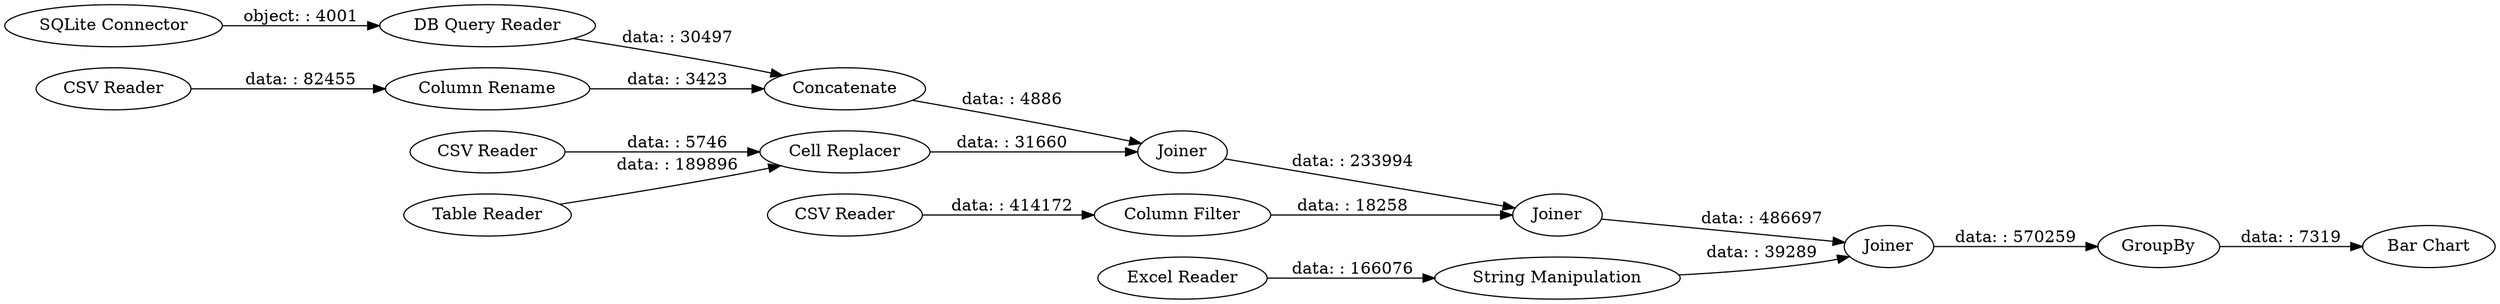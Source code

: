 digraph {
	"-2625824123953252294_8" [label="SQLite Connector"]
	"-2625824123953252294_4" [label="DB Query Reader"]
	"-2625824123953252294_19" [label=Joiner]
	"-2625824123953252294_6" [label=Joiner]
	"-2625824123953252294_13" [label="Cell Replacer"]
	"-2625824123953252294_21" [label="String Manipulation"]
	"-2625824123953252294_3" [label=Concatenate]
	"-2625824123953252294_11" [label="Table Reader"]
	"-2625824123953252294_17" [label="CSV Reader"]
	"-2625824123953252294_18" [label="Excel Reader"]
	"-2625824123953252294_23" [label="Bar Chart"]
	"-2625824123953252294_15" [label="Column Filter"]
	"-2625824123953252294_7" [label="CSV Reader"]
	"-2625824123953252294_22" [label=GroupBy]
	"-2625824123953252294_20" [label=Joiner]
	"-2625824123953252294_2" [label="Column Rename"]
	"-2625824123953252294_12" [label="CSV Reader"]
	"-2625824123953252294_17" -> "-2625824123953252294_15" [label="data: : 414172"]
	"-2625824123953252294_18" -> "-2625824123953252294_21" [label="data: : 166076"]
	"-2625824123953252294_20" -> "-2625824123953252294_22" [label="data: : 570259"]
	"-2625824123953252294_11" -> "-2625824123953252294_13" [label="data: : 189896"]
	"-2625824123953252294_22" -> "-2625824123953252294_23" [label="data: : 7319"]
	"-2625824123953252294_19" -> "-2625824123953252294_20" [label="data: : 486697"]
	"-2625824123953252294_3" -> "-2625824123953252294_6" [label="data: : 4886"]
	"-2625824123953252294_6" -> "-2625824123953252294_19" [label="data: : 233994"]
	"-2625824123953252294_8" -> "-2625824123953252294_4" [label="object: : 4001"]
	"-2625824123953252294_13" -> "-2625824123953252294_6" [label="data: : 31660"]
	"-2625824123953252294_15" -> "-2625824123953252294_19" [label="data: : 18258"]
	"-2625824123953252294_2" -> "-2625824123953252294_3" [label="data: : 3423"]
	"-2625824123953252294_4" -> "-2625824123953252294_3" [label="data: : 30497"]
	"-2625824123953252294_21" -> "-2625824123953252294_20" [label="data: : 39289"]
	"-2625824123953252294_7" -> "-2625824123953252294_2" [label="data: : 82455"]
	"-2625824123953252294_12" -> "-2625824123953252294_13" [label="data: : 5746"]
	rankdir=LR
}
